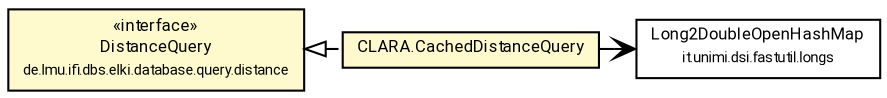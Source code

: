 #!/usr/local/bin/dot
#
# Class diagram 
# Generated by UMLGraph version R5_7_2-60-g0e99a6 (http://www.spinellis.gr/umlgraph/)
#

digraph G {
	graph [fontnames="svg"]
	edge [fontname="Roboto",fontsize=7,labelfontname="Roboto",labelfontsize=7,color="black"];
	node [fontname="Roboto",fontcolor="black",fontsize=8,shape=plaintext,margin=0,width=0,height=0];
	nodesep=0.15;
	ranksep=0.25;
	rankdir=LR;
	// de.lmu.ifi.dbs.elki.algorithm.clustering.kmeans.CLARA.CachedDistanceQuery<V>
	c2113582 [label=<<table title="de.lmu.ifi.dbs.elki.algorithm.clustering.kmeans.CLARA.CachedDistanceQuery" border="0" cellborder="1" cellspacing="0" cellpadding="2" bgcolor="lemonChiffon" href="CLARA.CachedDistanceQuery.html" target="_parent">
		<tr><td><table border="0" cellspacing="0" cellpadding="1">
		<tr><td align="center" balign="center"> <font face="Roboto">CLARA.CachedDistanceQuery</font> </td></tr>
		</table></td></tr>
		</table>>, URL="CLARA.CachedDistanceQuery.html"];
	// de.lmu.ifi.dbs.elki.database.query.distance.DistanceQuery<O>
	c2113836 [label=<<table title="de.lmu.ifi.dbs.elki.database.query.distance.DistanceQuery" border="0" cellborder="1" cellspacing="0" cellpadding="2" bgcolor="LemonChiffon" href="../../../database/query/distance/DistanceQuery.html" target="_parent">
		<tr><td><table border="0" cellspacing="0" cellpadding="1">
		<tr><td align="center" balign="center"> &#171;interface&#187; </td></tr>
		<tr><td align="center" balign="center"> <font face="Roboto">DistanceQuery</font> </td></tr>
		<tr><td align="center" balign="center"> <font face="Roboto" point-size="7.0">de.lmu.ifi.dbs.elki.database.query.distance</font> </td></tr>
		</table></td></tr>
		</table>>, URL="../../../database/query/distance/DistanceQuery.html"];
	// de.lmu.ifi.dbs.elki.algorithm.clustering.kmeans.CLARA.CachedDistanceQuery<V> implements de.lmu.ifi.dbs.elki.database.query.distance.DistanceQuery<O>
	c2113836 -> c2113582 [arrowtail=empty,style=dashed,dir=back,weight=9];
	// de.lmu.ifi.dbs.elki.algorithm.clustering.kmeans.CLARA.CachedDistanceQuery<V> navassoc it.unimi.dsi.fastutil.longs.Long2DoubleOpenHashMap
	c2113582 -> c2115913 [arrowhead=open,weight=1];
	// it.unimi.dsi.fastutil.longs.Long2DoubleOpenHashMap
	c2115913 [label=<<table title="it.unimi.dsi.fastutil.longs.Long2DoubleOpenHashMap" border="0" cellborder="1" cellspacing="0" cellpadding="2" href="http://docs.oracle.com/javase/7/docs/api/it/unimi/dsi/fastutil/longs/Long2DoubleOpenHashMap.html" target="_parent">
		<tr><td><table border="0" cellspacing="0" cellpadding="1">
		<tr><td align="center" balign="center"> <font face="Roboto">Long2DoubleOpenHashMap</font> </td></tr>
		<tr><td align="center" balign="center"> <font face="Roboto" point-size="7.0">it.unimi.dsi.fastutil.longs</font> </td></tr>
		</table></td></tr>
		</table>>, URL="http://docs.oracle.com/javase/7/docs/api/it/unimi/dsi/fastutil/longs/Long2DoubleOpenHashMap.html"];
}

